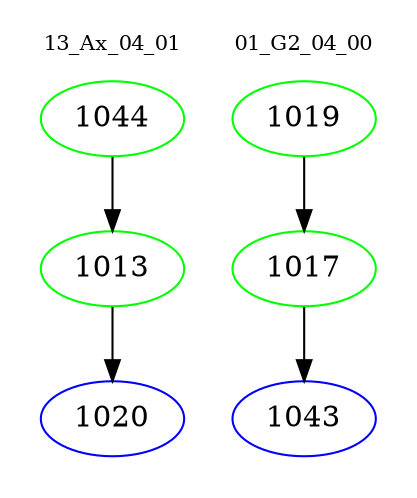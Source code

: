 digraph{
subgraph cluster_0 {
color = white
label = "13_Ax_04_01";
fontsize=10;
T0_1044 [label="1044", color="green"]
T0_1044 -> T0_1013 [color="black"]
T0_1013 [label="1013", color="green"]
T0_1013 -> T0_1020 [color="black"]
T0_1020 [label="1020", color="blue"]
}
subgraph cluster_1 {
color = white
label = "01_G2_04_00";
fontsize=10;
T1_1019 [label="1019", color="green"]
T1_1019 -> T1_1017 [color="black"]
T1_1017 [label="1017", color="green"]
T1_1017 -> T1_1043 [color="black"]
T1_1043 [label="1043", color="blue"]
}
}
